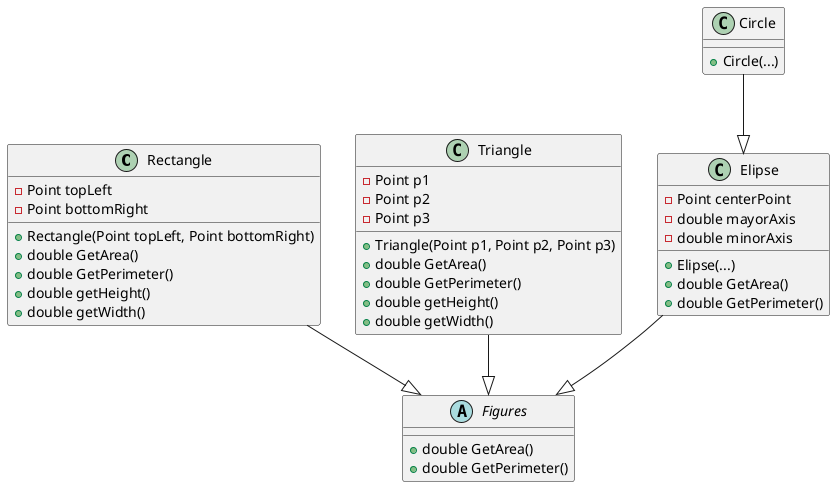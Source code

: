 @startuml
'https://plantuml.com/class-diagram

Rectangle --|> Figures
Triangle --|> Figures
Elipse --|> Figures
Circle --|> Elipse



abstract class Figures{
+double GetArea()
+double GetPerimeter()
}

class Rectangle{
-Point topLeft
-Point bottomRight
+Rectangle(Point topLeft, Point bottomRight)
+double GetArea()
+double GetPerimeter()
+double getHeight()
+double getWidth()
}

class Triangle{
-Point p1
-Point p2
-Point p3
+Triangle(Point p1, Point p2, Point p3)
+double GetArea()
+double GetPerimeter()
+double getHeight()
+double getWidth()
}

class Elipse{
    -Point centerPoint
    -double mayorAxis
    -double minorAxis
    +Elipse(...)
    +double GetArea()
    +double GetPerimeter()
}

class Circle{
    +Circle(...)
}

@enduml